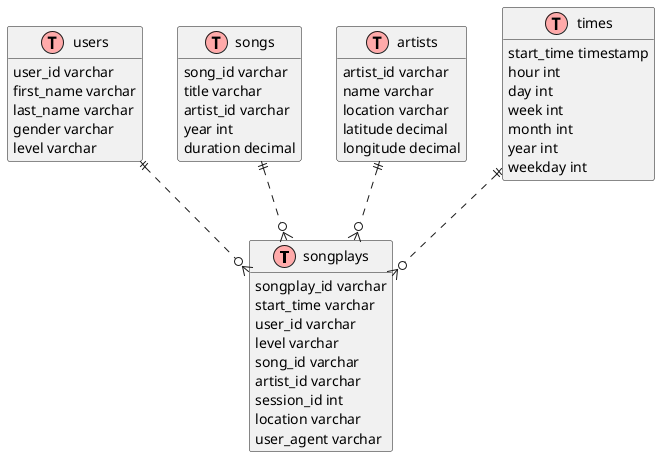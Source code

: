 @startuml
!define table(x) class x << (T,#FFAAAA) >>
!define primary_key(x) <u>x</u>
hide methods
hide stereotypes

table(songplays) {
songplay_id varchar
start_time varchar
user_id varchar
level varchar
song_id varchar
artist_id varchar
session_id int
location varchar
user_agent varchar
}
users ||..o{ songplays

table(users){
user_id varchar
first_name varchar
last_name varchar
gender varchar
level varchar
}

songs ||..o{ songplays

table(songs){
song_id varchar
title varchar
artist_id varchar
year int
duration decimal
}
artists ||..o{ songplays

table(artists){
 artist_id varchar
 name varchar
 location varchar
 latitude decimal
 longitude decimal
}
times ||..o{ songplays

table(times){
start_time timestamp
hour int
day int
week int
month int
year int
weekday int
}
@enduml
